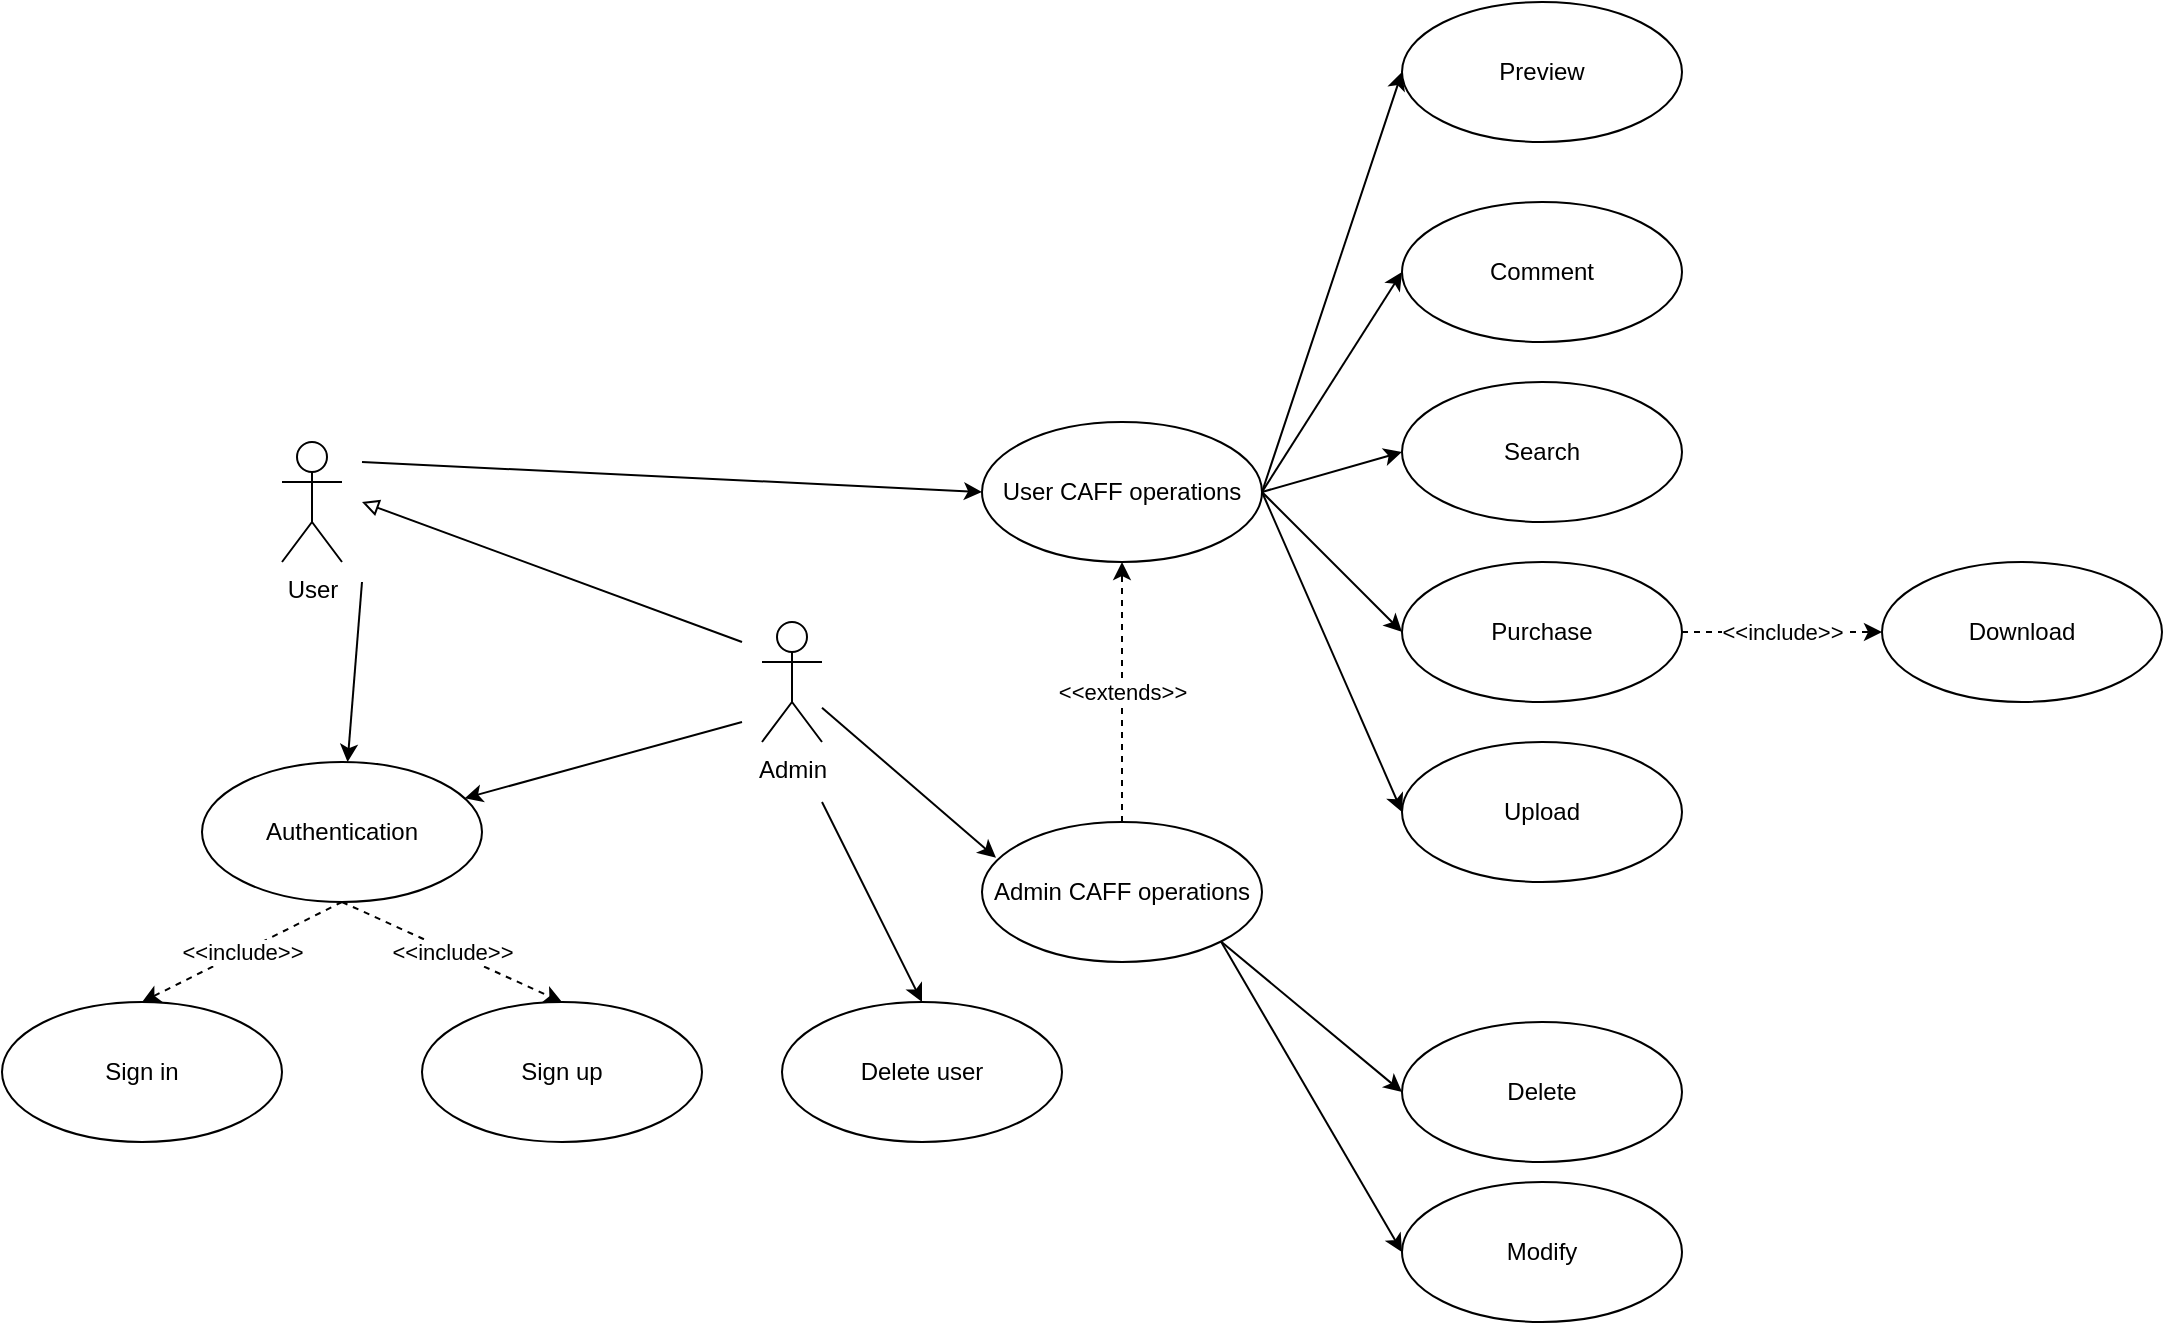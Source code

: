 <mxfile version="20.4.1" type="device"><diagram id="jEgMQ9_fz2pwdXBW_dpi" name="Page-1"><mxGraphModel dx="1038" dy="564" grid="1" gridSize="10" guides="1" tooltips="1" connect="1" arrows="1" fold="1" page="1" pageScale="1" pageWidth="1654" pageHeight="2336" math="0" shadow="0"><root><mxCell id="0"/><mxCell id="1" parent="0"/><mxCell id="igfr3rkUFskhWdCMdvr4-14" style="rounded=0;orthogonalLoop=1;jettySize=auto;html=1;" parent="1" target="igfr3rkUFskhWdCMdvr4-13" edge="1"><mxGeometry relative="1" as="geometry"><mxPoint x="230" y="360" as="sourcePoint"/></mxGeometry></mxCell><mxCell id="igfr3rkUFskhWdCMdvr4-19" style="edgeStyle=none;rounded=0;orthogonalLoop=1;jettySize=auto;html=1;entryX=0;entryY=0.5;entryDx=0;entryDy=0;endArrow=classic;endFill=1;" parent="1" target="igfr3rkUFskhWdCMdvr4-12" edge="1"><mxGeometry relative="1" as="geometry"><mxPoint x="230" y="300" as="sourcePoint"/></mxGeometry></mxCell><mxCell id="igfr3rkUFskhWdCMdvr4-1" value="&lt;div&gt;User&lt;/div&gt;" style="shape=umlActor;verticalLabelPosition=bottom;verticalAlign=top;html=1;" parent="1" vertex="1"><mxGeometry x="190" y="290" width="30" height="60" as="geometry"/></mxCell><mxCell id="igfr3rkUFskhWdCMdvr4-15" style="edgeStyle=none;rounded=0;orthogonalLoop=1;jettySize=auto;html=1;" parent="1" target="igfr3rkUFskhWdCMdvr4-13" edge="1"><mxGeometry relative="1" as="geometry"><mxPoint x="420" y="430" as="sourcePoint"/></mxGeometry></mxCell><mxCell id="igfr3rkUFskhWdCMdvr4-18" style="edgeStyle=none;rounded=0;orthogonalLoop=1;jettySize=auto;html=1;endArrow=block;endFill=0;" parent="1" edge="1"><mxGeometry relative="1" as="geometry"><mxPoint x="420" y="390" as="sourcePoint"/><mxPoint x="230" y="320" as="targetPoint"/></mxGeometry></mxCell><mxCell id="igfr3rkUFskhWdCMdvr4-20" style="edgeStyle=none;rounded=0;orthogonalLoop=1;jettySize=auto;html=1;entryX=0.05;entryY=0.255;entryDx=0;entryDy=0;endArrow=classic;endFill=1;entryPerimeter=0;" parent="1" source="igfr3rkUFskhWdCMdvr4-2" target="igfr3rkUFskhWdCMdvr4-10" edge="1"><mxGeometry relative="1" as="geometry"/></mxCell><mxCell id="igfr3rkUFskhWdCMdvr4-2" value="Admin" style="shape=umlActor;verticalLabelPosition=bottom;verticalAlign=top;html=1;" parent="1" vertex="1"><mxGeometry x="430" y="380" width="30" height="60" as="geometry"/></mxCell><mxCell id="igfr3rkUFskhWdCMdvr4-3" value="Sign in" style="ellipse;whiteSpace=wrap;html=1;" parent="1" vertex="1"><mxGeometry x="50" y="570" width="140" height="70" as="geometry"/></mxCell><mxCell id="igfr3rkUFskhWdCMdvr4-4" value="Sign up" style="ellipse;whiteSpace=wrap;html=1;" parent="1" vertex="1"><mxGeometry x="260" y="570" width="140" height="70" as="geometry"/></mxCell><mxCell id="igfr3rkUFskhWdCMdvr4-5" value="Purchase" style="ellipse;whiteSpace=wrap;html=1;" parent="1" vertex="1"><mxGeometry x="750" y="350" width="140" height="70" as="geometry"/></mxCell><mxCell id="igfr3rkUFskhWdCMdvr4-6" value="Upload" style="ellipse;whiteSpace=wrap;html=1;" parent="1" vertex="1"><mxGeometry x="750" y="440" width="140" height="70" as="geometry"/></mxCell><mxCell id="igfr3rkUFskhWdCMdvr4-7" value="Search" style="ellipse;whiteSpace=wrap;html=1;" parent="1" vertex="1"><mxGeometry x="750" y="260" width="140" height="70" as="geometry"/></mxCell><mxCell id="igfr3rkUFskhWdCMdvr4-8" value="Delete" style="ellipse;whiteSpace=wrap;html=1;" parent="1" vertex="1"><mxGeometry x="750" y="580" width="140" height="70" as="geometry"/></mxCell><mxCell id="igfr3rkUFskhWdCMdvr4-9" value="Modify" style="ellipse;whiteSpace=wrap;html=1;" parent="1" vertex="1"><mxGeometry x="750" y="660" width="140" height="70" as="geometry"/></mxCell><mxCell id="igfr3rkUFskhWdCMdvr4-21" value="&amp;lt;&amp;lt;extends&amp;gt;&amp;gt;" style="edgeStyle=none;rounded=0;orthogonalLoop=1;jettySize=auto;html=1;exitX=0.5;exitY=0;exitDx=0;exitDy=0;endArrow=classic;endFill=1;dashed=1;" parent="1" source="igfr3rkUFskhWdCMdvr4-10" target="igfr3rkUFskhWdCMdvr4-12" edge="1"><mxGeometry relative="1" as="geometry"/></mxCell><mxCell id="igfr3rkUFskhWdCMdvr4-26" style="edgeStyle=none;rounded=0;orthogonalLoop=1;jettySize=auto;html=1;exitX=1;exitY=1;exitDx=0;exitDy=0;entryX=0;entryY=0.5;entryDx=0;entryDy=0;endArrow=classic;endFill=1;" parent="1" source="igfr3rkUFskhWdCMdvr4-10" target="igfr3rkUFskhWdCMdvr4-8" edge="1"><mxGeometry relative="1" as="geometry"/></mxCell><mxCell id="igfr3rkUFskhWdCMdvr4-27" style="edgeStyle=none;rounded=0;orthogonalLoop=1;jettySize=auto;html=1;exitX=1;exitY=1;exitDx=0;exitDy=0;entryX=0;entryY=0.5;entryDx=0;entryDy=0;endArrow=classic;endFill=1;" parent="1" source="igfr3rkUFskhWdCMdvr4-10" target="igfr3rkUFskhWdCMdvr4-9" edge="1"><mxGeometry relative="1" as="geometry"/></mxCell><mxCell id="igfr3rkUFskhWdCMdvr4-10" value="Admin CAFF operations" style="ellipse;whiteSpace=wrap;html=1;" parent="1" vertex="1"><mxGeometry x="540" y="480" width="140" height="70" as="geometry"/></mxCell><mxCell id="igfr3rkUFskhWdCMdvr4-11" value="Comment" style="ellipse;whiteSpace=wrap;html=1;" parent="1" vertex="1"><mxGeometry x="750" y="170" width="140" height="70" as="geometry"/></mxCell><mxCell id="igfr3rkUFskhWdCMdvr4-22" style="edgeStyle=none;rounded=0;orthogonalLoop=1;jettySize=auto;html=1;exitX=1;exitY=0.5;exitDx=0;exitDy=0;entryX=0;entryY=0.5;entryDx=0;entryDy=0;endArrow=classic;endFill=1;" parent="1" source="igfr3rkUFskhWdCMdvr4-12" target="igfr3rkUFskhWdCMdvr4-11" edge="1"><mxGeometry relative="1" as="geometry"/></mxCell><mxCell id="igfr3rkUFskhWdCMdvr4-23" style="edgeStyle=none;rounded=0;orthogonalLoop=1;jettySize=auto;html=1;exitX=1;exitY=0.5;exitDx=0;exitDy=0;entryX=0;entryY=0.5;entryDx=0;entryDy=0;endArrow=classic;endFill=1;" parent="1" source="igfr3rkUFskhWdCMdvr4-12" target="igfr3rkUFskhWdCMdvr4-7" edge="1"><mxGeometry relative="1" as="geometry"/></mxCell><mxCell id="igfr3rkUFskhWdCMdvr4-24" style="edgeStyle=none;rounded=0;orthogonalLoop=1;jettySize=auto;html=1;exitX=1;exitY=0.5;exitDx=0;exitDy=0;entryX=0;entryY=0.5;entryDx=0;entryDy=0;endArrow=classic;endFill=1;" parent="1" source="igfr3rkUFskhWdCMdvr4-12" target="igfr3rkUFskhWdCMdvr4-5" edge="1"><mxGeometry relative="1" as="geometry"/></mxCell><mxCell id="igfr3rkUFskhWdCMdvr4-25" style="edgeStyle=none;rounded=0;orthogonalLoop=1;jettySize=auto;html=1;exitX=1;exitY=0.5;exitDx=0;exitDy=0;entryX=0;entryY=0.5;entryDx=0;entryDy=0;endArrow=classic;endFill=1;" parent="1" source="igfr3rkUFskhWdCMdvr4-12" target="igfr3rkUFskhWdCMdvr4-6" edge="1"><mxGeometry relative="1" as="geometry"/></mxCell><mxCell id="igfr3rkUFskhWdCMdvr4-29" style="edgeStyle=none;rounded=0;orthogonalLoop=1;jettySize=auto;html=1;exitX=1;exitY=0.5;exitDx=0;exitDy=0;entryX=0;entryY=0.5;entryDx=0;entryDy=0;endArrow=classic;endFill=1;" parent="1" source="igfr3rkUFskhWdCMdvr4-12" target="igfr3rkUFskhWdCMdvr4-28" edge="1"><mxGeometry relative="1" as="geometry"/></mxCell><mxCell id="igfr3rkUFskhWdCMdvr4-12" value="User CAFF operations" style="ellipse;whiteSpace=wrap;html=1;" parent="1" vertex="1"><mxGeometry x="540" y="280" width="140" height="70" as="geometry"/></mxCell><mxCell id="igfr3rkUFskhWdCMdvr4-16" value="&amp;lt;&amp;lt;include&amp;gt;&amp;gt;" style="edgeStyle=none;rounded=0;orthogonalLoop=1;jettySize=auto;html=1;exitX=0.5;exitY=1;exitDx=0;exitDy=0;entryX=0.5;entryY=0;entryDx=0;entryDy=0;dashed=1;" parent="1" source="igfr3rkUFskhWdCMdvr4-13" target="igfr3rkUFskhWdCMdvr4-3" edge="1"><mxGeometry relative="1" as="geometry"/></mxCell><mxCell id="igfr3rkUFskhWdCMdvr4-13" value="Authentication" style="ellipse;whiteSpace=wrap;html=1;" parent="1" vertex="1"><mxGeometry x="150" y="450" width="140" height="70" as="geometry"/></mxCell><mxCell id="igfr3rkUFskhWdCMdvr4-17" value="&amp;lt;&amp;lt;include&amp;gt;&amp;gt;" style="edgeStyle=none;rounded=0;orthogonalLoop=1;jettySize=auto;html=1;exitX=0.5;exitY=1;exitDx=0;exitDy=0;entryX=0.5;entryY=0;entryDx=0;entryDy=0;dashed=1;" parent="1" source="igfr3rkUFskhWdCMdvr4-13" target="igfr3rkUFskhWdCMdvr4-4" edge="1"><mxGeometry relative="1" as="geometry"><mxPoint x="230" y="530" as="sourcePoint"/><mxPoint x="130" y="580" as="targetPoint"/></mxGeometry></mxCell><mxCell id="igfr3rkUFskhWdCMdvr4-28" value="Preview" style="ellipse;whiteSpace=wrap;html=1;" parent="1" vertex="1"><mxGeometry x="750" y="70" width="140" height="70" as="geometry"/></mxCell><mxCell id="Kk8RHfMK1lmSMtGdaFXM-1" value="Download" style="ellipse;whiteSpace=wrap;html=1;" parent="1" vertex="1"><mxGeometry x="990" y="350" width="140" height="70" as="geometry"/></mxCell><mxCell id="Kk8RHfMK1lmSMtGdaFXM-3" value="&amp;lt;&amp;lt;include&amp;gt;&amp;gt;" style="edgeStyle=none;rounded=0;orthogonalLoop=1;jettySize=auto;html=1;exitX=1;exitY=0.5;exitDx=0;exitDy=0;entryX=0;entryY=0.5;entryDx=0;entryDy=0;dashed=1;" parent="1" source="igfr3rkUFskhWdCMdvr4-5" target="Kk8RHfMK1lmSMtGdaFXM-1" edge="1"><mxGeometry relative="1" as="geometry"><mxPoint x="940" y="280" as="sourcePoint"/><mxPoint x="1050" y="330" as="targetPoint"/></mxGeometry></mxCell><mxCell id="ej-N94PsaCccKhEu9v3r-1" value="Delete user" style="ellipse;whiteSpace=wrap;html=1;" vertex="1" parent="1"><mxGeometry x="440" y="570" width="140" height="70" as="geometry"/></mxCell><mxCell id="ej-N94PsaCccKhEu9v3r-2" style="edgeStyle=none;rounded=0;orthogonalLoop=1;jettySize=auto;html=1;entryX=0.5;entryY=0;entryDx=0;entryDy=0;endArrow=classic;endFill=1;" edge="1" parent="1" target="ej-N94PsaCccKhEu9v3r-1"><mxGeometry relative="1" as="geometry"><mxPoint x="460" y="470" as="sourcePoint"/><mxPoint x="557" y="507.85" as="targetPoint"/></mxGeometry></mxCell></root></mxGraphModel></diagram></mxfile>